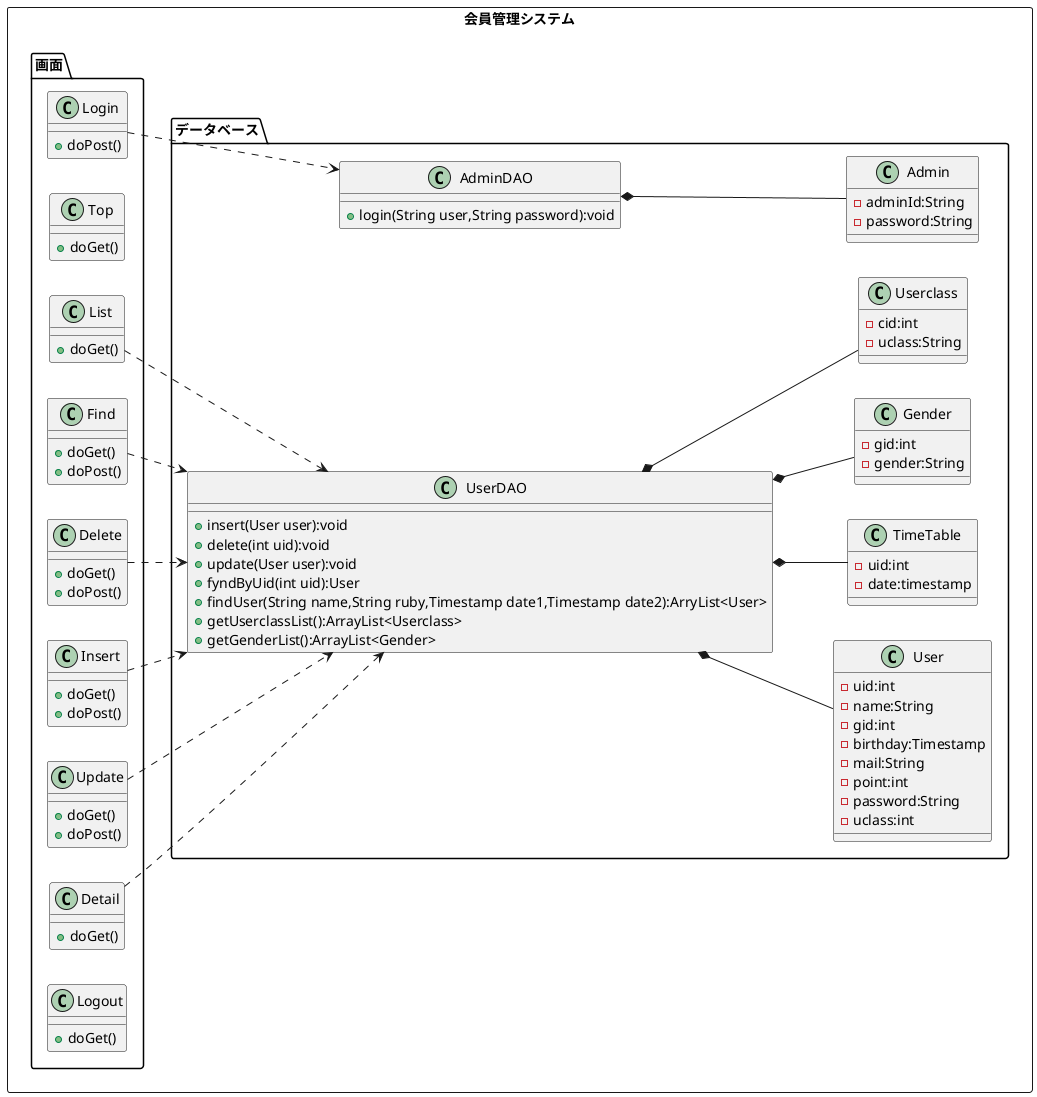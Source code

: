 @startuml
left to right direction
rectangle 会員管理システム{
package 画面{
	class Login{
		+doPost()
	}
	class Top{
		+doGet()
	}
	class List{
		+doGet()
	}
	class Find{
		+doGet()
		+doPost()
	}
	class Delete{
		+doGet()
		+doPost()
	}
	class Insert{
		+doGet()
		+doPost()
	}
	class Update{
		+doGet()
		+doPost()
	}
	class Detail{
		+doGet()
	}
	class Logout{
		+doGet()
	}


}

package データベース{
	class UserDAO{
		+insert(User user):void
		+delete(int uid):void
		+update(User user):void
		+fyndByUid(int uid):User
		+findUser(String name,String ruby,Timestamp date1,Timestamp date2):ArryList<User>
		+getUserclassList():ArrayList<Userclass>
		+getGenderList():ArrayList<Gender>
	}
	class User{
		-uid:int
		-name:String
		-gid:int
		-birthday:Timestamp
		-mail:String
		-point:int
		-password:String
		-uclass:int
	}
	class Admin{
		-adminId:String
		-password:String
	}
	class AdminDAO{

		+login(String user,String password):void

	}
	class TimeTable{
		-uid:int
		-date:timestamp

	}
	class Gender{
		-gid:int
		-gender:String

	}
	class Userclass{
		-cid:int
		-uclass:String

	}

}


Login ..> AdminDAO

List ..> UserDAO
Insert ..> UserDAO
Update ..> UserDAO
Delete ..> UserDAO
Find ..> UserDAO
Detail ..>UserDAO
UserDAO *--  User
AdminDAO *--  Admin
UserDAO *-- TimeTable
UserDAO *-- Userclass
UserDAO *-- Gender

}
@enduml